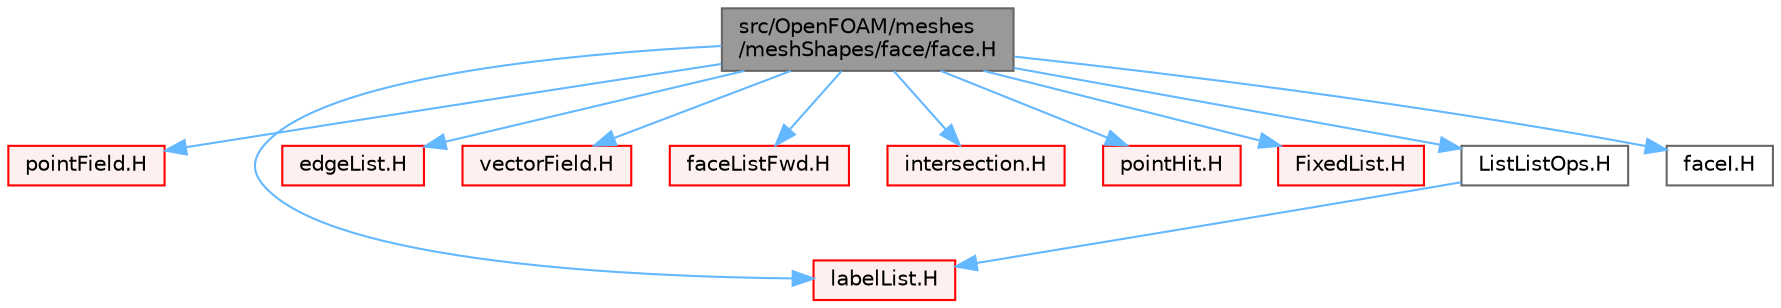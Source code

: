 digraph "src/OpenFOAM/meshes/meshShapes/face/face.H"
{
 // LATEX_PDF_SIZE
  bgcolor="transparent";
  edge [fontname=Helvetica,fontsize=10,labelfontname=Helvetica,labelfontsize=10];
  node [fontname=Helvetica,fontsize=10,shape=box,height=0.2,width=0.4];
  Node1 [id="Node000001",label="src/OpenFOAM/meshes\l/meshShapes/face/face.H",height=0.2,width=0.4,color="gray40", fillcolor="grey60", style="filled", fontcolor="black",tooltip=" "];
  Node1 -> Node2 [id="edge1_Node000001_Node000002",color="steelblue1",style="solid",tooltip=" "];
  Node2 [id="Node000002",label="pointField.H",height=0.2,width=0.4,color="red", fillcolor="#FFF0F0", style="filled",URL="$pointField_8H.html",tooltip=" "];
  Node1 -> Node90 [id="edge2_Node000001_Node000090",color="steelblue1",style="solid",tooltip=" "];
  Node90 [id="Node000090",label="labelList.H",height=0.2,width=0.4,color="red", fillcolor="#FFF0F0", style="filled",URL="$labelList_8H.html",tooltip=" "];
  Node1 -> Node193 [id="edge3_Node000001_Node000193",color="steelblue1",style="solid",tooltip=" "];
  Node193 [id="Node000193",label="edgeList.H",height=0.2,width=0.4,color="red", fillcolor="#FFF0F0", style="filled",URL="$edgeList_8H.html",tooltip=" "];
  Node1 -> Node168 [id="edge4_Node000001_Node000168",color="steelblue1",style="solid",tooltip=" "];
  Node168 [id="Node000168",label="vectorField.H",height=0.2,width=0.4,color="red", fillcolor="#FFF0F0", style="filled",URL="$vectorField_8H.html",tooltip=" "];
  Node1 -> Node207 [id="edge5_Node000001_Node000207",color="steelblue1",style="solid",tooltip=" "];
  Node207 [id="Node000207",label="faceListFwd.H",height=0.2,width=0.4,color="red", fillcolor="#FFF0F0", style="filled",URL="$faceListFwd_8H.html",tooltip="Forwards for various types of face lists."];
  Node1 -> Node208 [id="edge6_Node000001_Node000208",color="steelblue1",style="solid",tooltip=" "];
  Node208 [id="Node000208",label="intersection.H",height=0.2,width=0.4,color="red", fillcolor="#FFF0F0", style="filled",URL="$intersection_8H.html",tooltip=" "];
  Node1 -> Node200 [id="edge7_Node000001_Node000200",color="steelblue1",style="solid",tooltip=" "];
  Node200 [id="Node000200",label="pointHit.H",height=0.2,width=0.4,color="red", fillcolor="#FFF0F0", style="filled",URL="$pointHit_8H.html",tooltip=" "];
  Node1 -> Node109 [id="edge8_Node000001_Node000109",color="steelblue1",style="solid",tooltip=" "];
  Node109 [id="Node000109",label="FixedList.H",height=0.2,width=0.4,color="red", fillcolor="#FFF0F0", style="filled",URL="$FixedList_8H.html",tooltip=" "];
  Node1 -> Node209 [id="edge9_Node000001_Node000209",color="steelblue1",style="solid",tooltip=" "];
  Node209 [id="Node000209",label="ListListOps.H",height=0.2,width=0.4,color="grey40", fillcolor="white", style="filled",URL="$ListListOps_8H.html",tooltip=" "];
  Node209 -> Node90 [id="edge10_Node000209_Node000090",color="steelblue1",style="solid",tooltip=" "];
  Node1 -> Node210 [id="edge11_Node000001_Node000210",color="steelblue1",style="solid",tooltip=" "];
  Node210 [id="Node000210",label="faceI.H",height=0.2,width=0.4,color="grey40", fillcolor="white", style="filled",URL="$faceI_8H.html",tooltip=" "];
}
